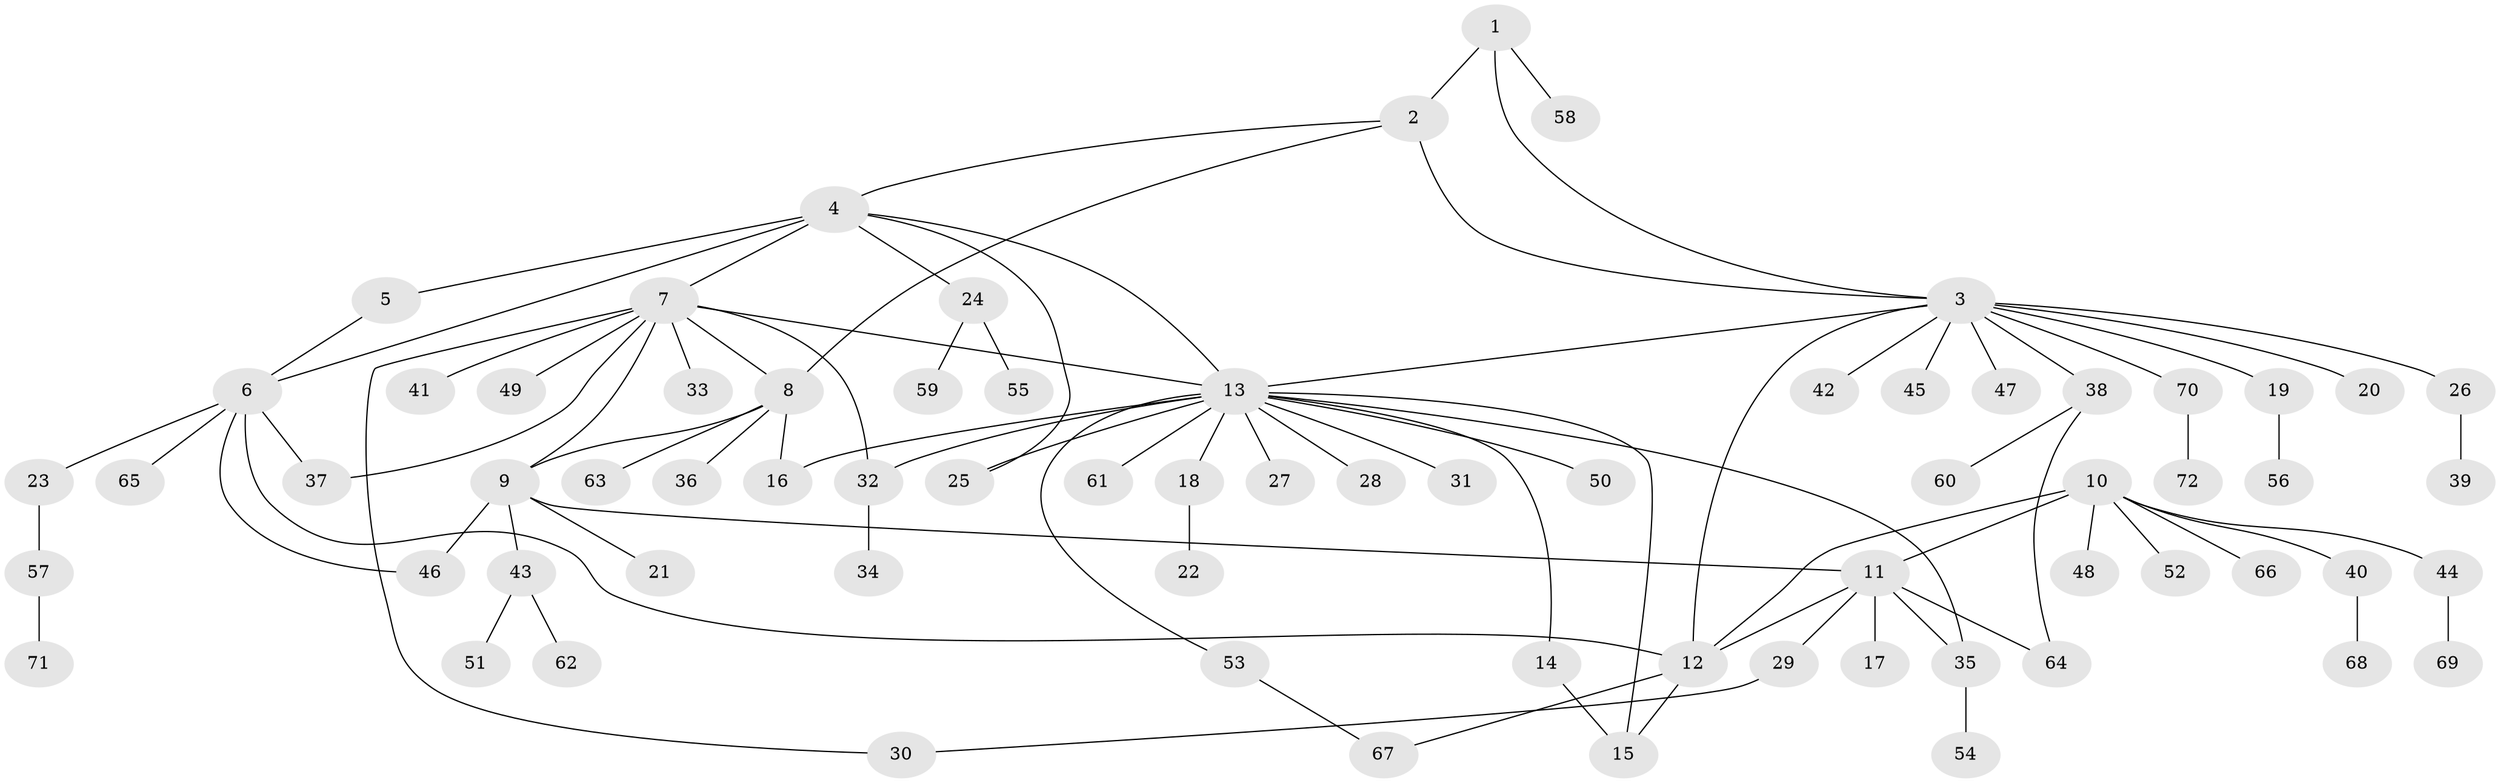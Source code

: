 // Generated by graph-tools (version 1.1) at 2025/37/03/09/25 02:37:29]
// undirected, 72 vertices, 91 edges
graph export_dot {
graph [start="1"]
  node [color=gray90,style=filled];
  1;
  2;
  3;
  4;
  5;
  6;
  7;
  8;
  9;
  10;
  11;
  12;
  13;
  14;
  15;
  16;
  17;
  18;
  19;
  20;
  21;
  22;
  23;
  24;
  25;
  26;
  27;
  28;
  29;
  30;
  31;
  32;
  33;
  34;
  35;
  36;
  37;
  38;
  39;
  40;
  41;
  42;
  43;
  44;
  45;
  46;
  47;
  48;
  49;
  50;
  51;
  52;
  53;
  54;
  55;
  56;
  57;
  58;
  59;
  60;
  61;
  62;
  63;
  64;
  65;
  66;
  67;
  68;
  69;
  70;
  71;
  72;
  1 -- 2;
  1 -- 3;
  1 -- 58;
  2 -- 3;
  2 -- 4;
  2 -- 8;
  3 -- 12;
  3 -- 13;
  3 -- 19;
  3 -- 20;
  3 -- 26;
  3 -- 38;
  3 -- 42;
  3 -- 45;
  3 -- 47;
  3 -- 70;
  4 -- 5;
  4 -- 6;
  4 -- 7;
  4 -- 13;
  4 -- 24;
  4 -- 25;
  5 -- 6;
  6 -- 12;
  6 -- 23;
  6 -- 37;
  6 -- 46;
  6 -- 65;
  7 -- 8;
  7 -- 9;
  7 -- 13;
  7 -- 30;
  7 -- 32;
  7 -- 33;
  7 -- 37;
  7 -- 41;
  7 -- 49;
  8 -- 9;
  8 -- 16;
  8 -- 36;
  8 -- 63;
  9 -- 11;
  9 -- 21;
  9 -- 43;
  9 -- 46;
  10 -- 11;
  10 -- 12;
  10 -- 40;
  10 -- 44;
  10 -- 48;
  10 -- 52;
  10 -- 66;
  11 -- 12;
  11 -- 17;
  11 -- 29;
  11 -- 35;
  11 -- 64;
  12 -- 15;
  12 -- 67;
  13 -- 14;
  13 -- 15;
  13 -- 16;
  13 -- 18;
  13 -- 25;
  13 -- 27;
  13 -- 28;
  13 -- 31;
  13 -- 32;
  13 -- 35;
  13 -- 50;
  13 -- 53;
  13 -- 61;
  14 -- 15;
  18 -- 22;
  19 -- 56;
  23 -- 57;
  24 -- 55;
  24 -- 59;
  26 -- 39;
  29 -- 30;
  32 -- 34;
  35 -- 54;
  38 -- 60;
  38 -- 64;
  40 -- 68;
  43 -- 51;
  43 -- 62;
  44 -- 69;
  53 -- 67;
  57 -- 71;
  70 -- 72;
}
